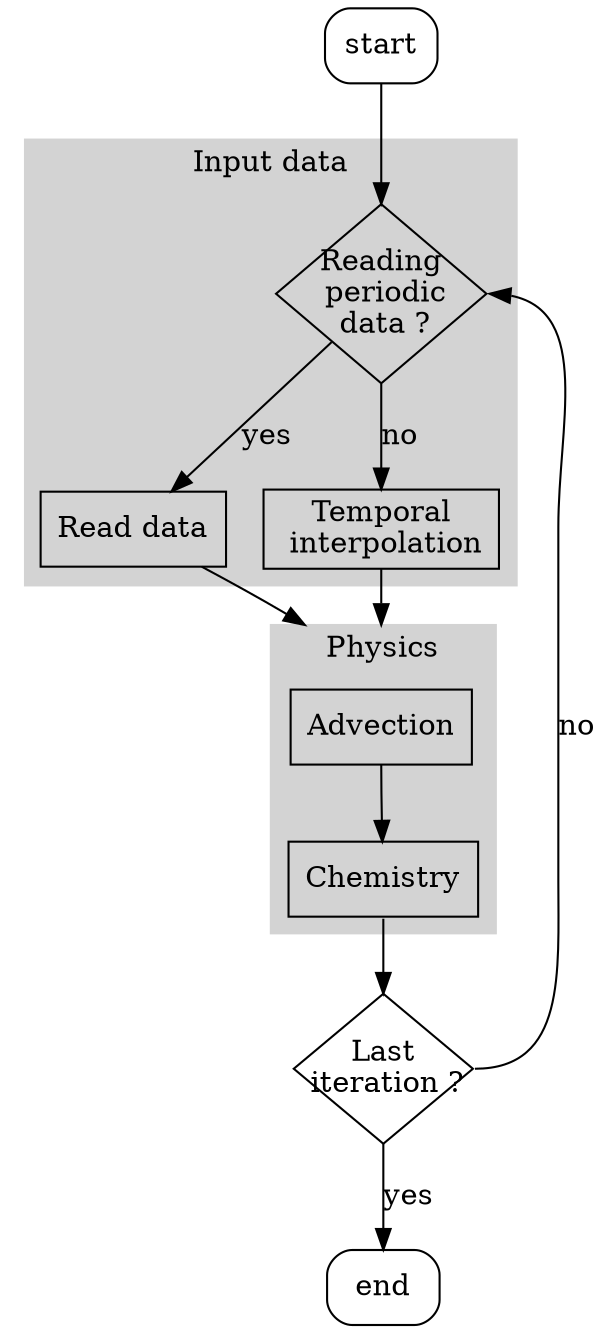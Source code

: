 digraph G {

  node[shape="box"];

  start[style=rounded];
  end[style=rounded];
  # Change size by hand
  periodic[shape="diamond", fixedsize=true, width=1.4, height=1.2,
    label="Reading\n periodic\n data ?"];
  read_data[label="Read data"];
  interpol_data[label="Temporal\n interpolation"];
  advect[label="Advection"];
  chem[label="Chemistry"];
  last_iter[shape="diamond", fixedsize=true, width=1.2, height=1,
   label="Last\n iteration ?"];

  

  # Allow to link betwee supgraphs;
  compound = true;

  start -> periodic;

  subgraph cluster_0 {
    style=filled;
    color=lightgrey;
    periodic -> read_data[label="yes"];
    periodic -> interpol_data[label="no"];

    # Align two nodes
    #{rank=same; read_data, interpol_data}
    label = "Input data";
  }

  read_data -> advect:n[lhead=cluster_1];
  interpol_data -> advect:n[lhead=cluster_1];

  subgraph cluster_1 {
    style=filled;
    color=lightgrey;

    advect:s -> chem;
    label = "Physics";
  }

  chem:s -> last_iter:n[weight=100];
  last_iter:e -> periodic:e[label="no"];
  last_iter -> end[label="yes"];
}
